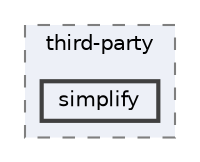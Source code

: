 digraph "simplify"
{
 // INTERACTIVE_SVG=YES
 // LATEX_PDF_SIZE
  bgcolor="transparent";
  edge [fontname=Helvetica,fontsize=10,labelfontname=Helvetica,labelfontsize=10];
  node [fontname=Helvetica,fontsize=10,shape=box,height=0.2,width=0.4];
  compound=true
  subgraph clusterdir_cb41432ea01ddbb1240623c7c0fff85f {
    graph [ bgcolor="#edf0f7", pencolor="grey50", label="third-party", fontname=Helvetica,fontsize=10 style="filled,dashed", URL="dir_cb41432ea01ddbb1240623c7c0fff85f.html",tooltip=""]
  dir_ffce831e12f3624567b7ac102e7e6448 [label="simplify", fillcolor="#edf0f7", color="grey25", style="filled,bold", URL="dir_ffce831e12f3624567b7ac102e7e6448.html",tooltip=""];
  }
}
